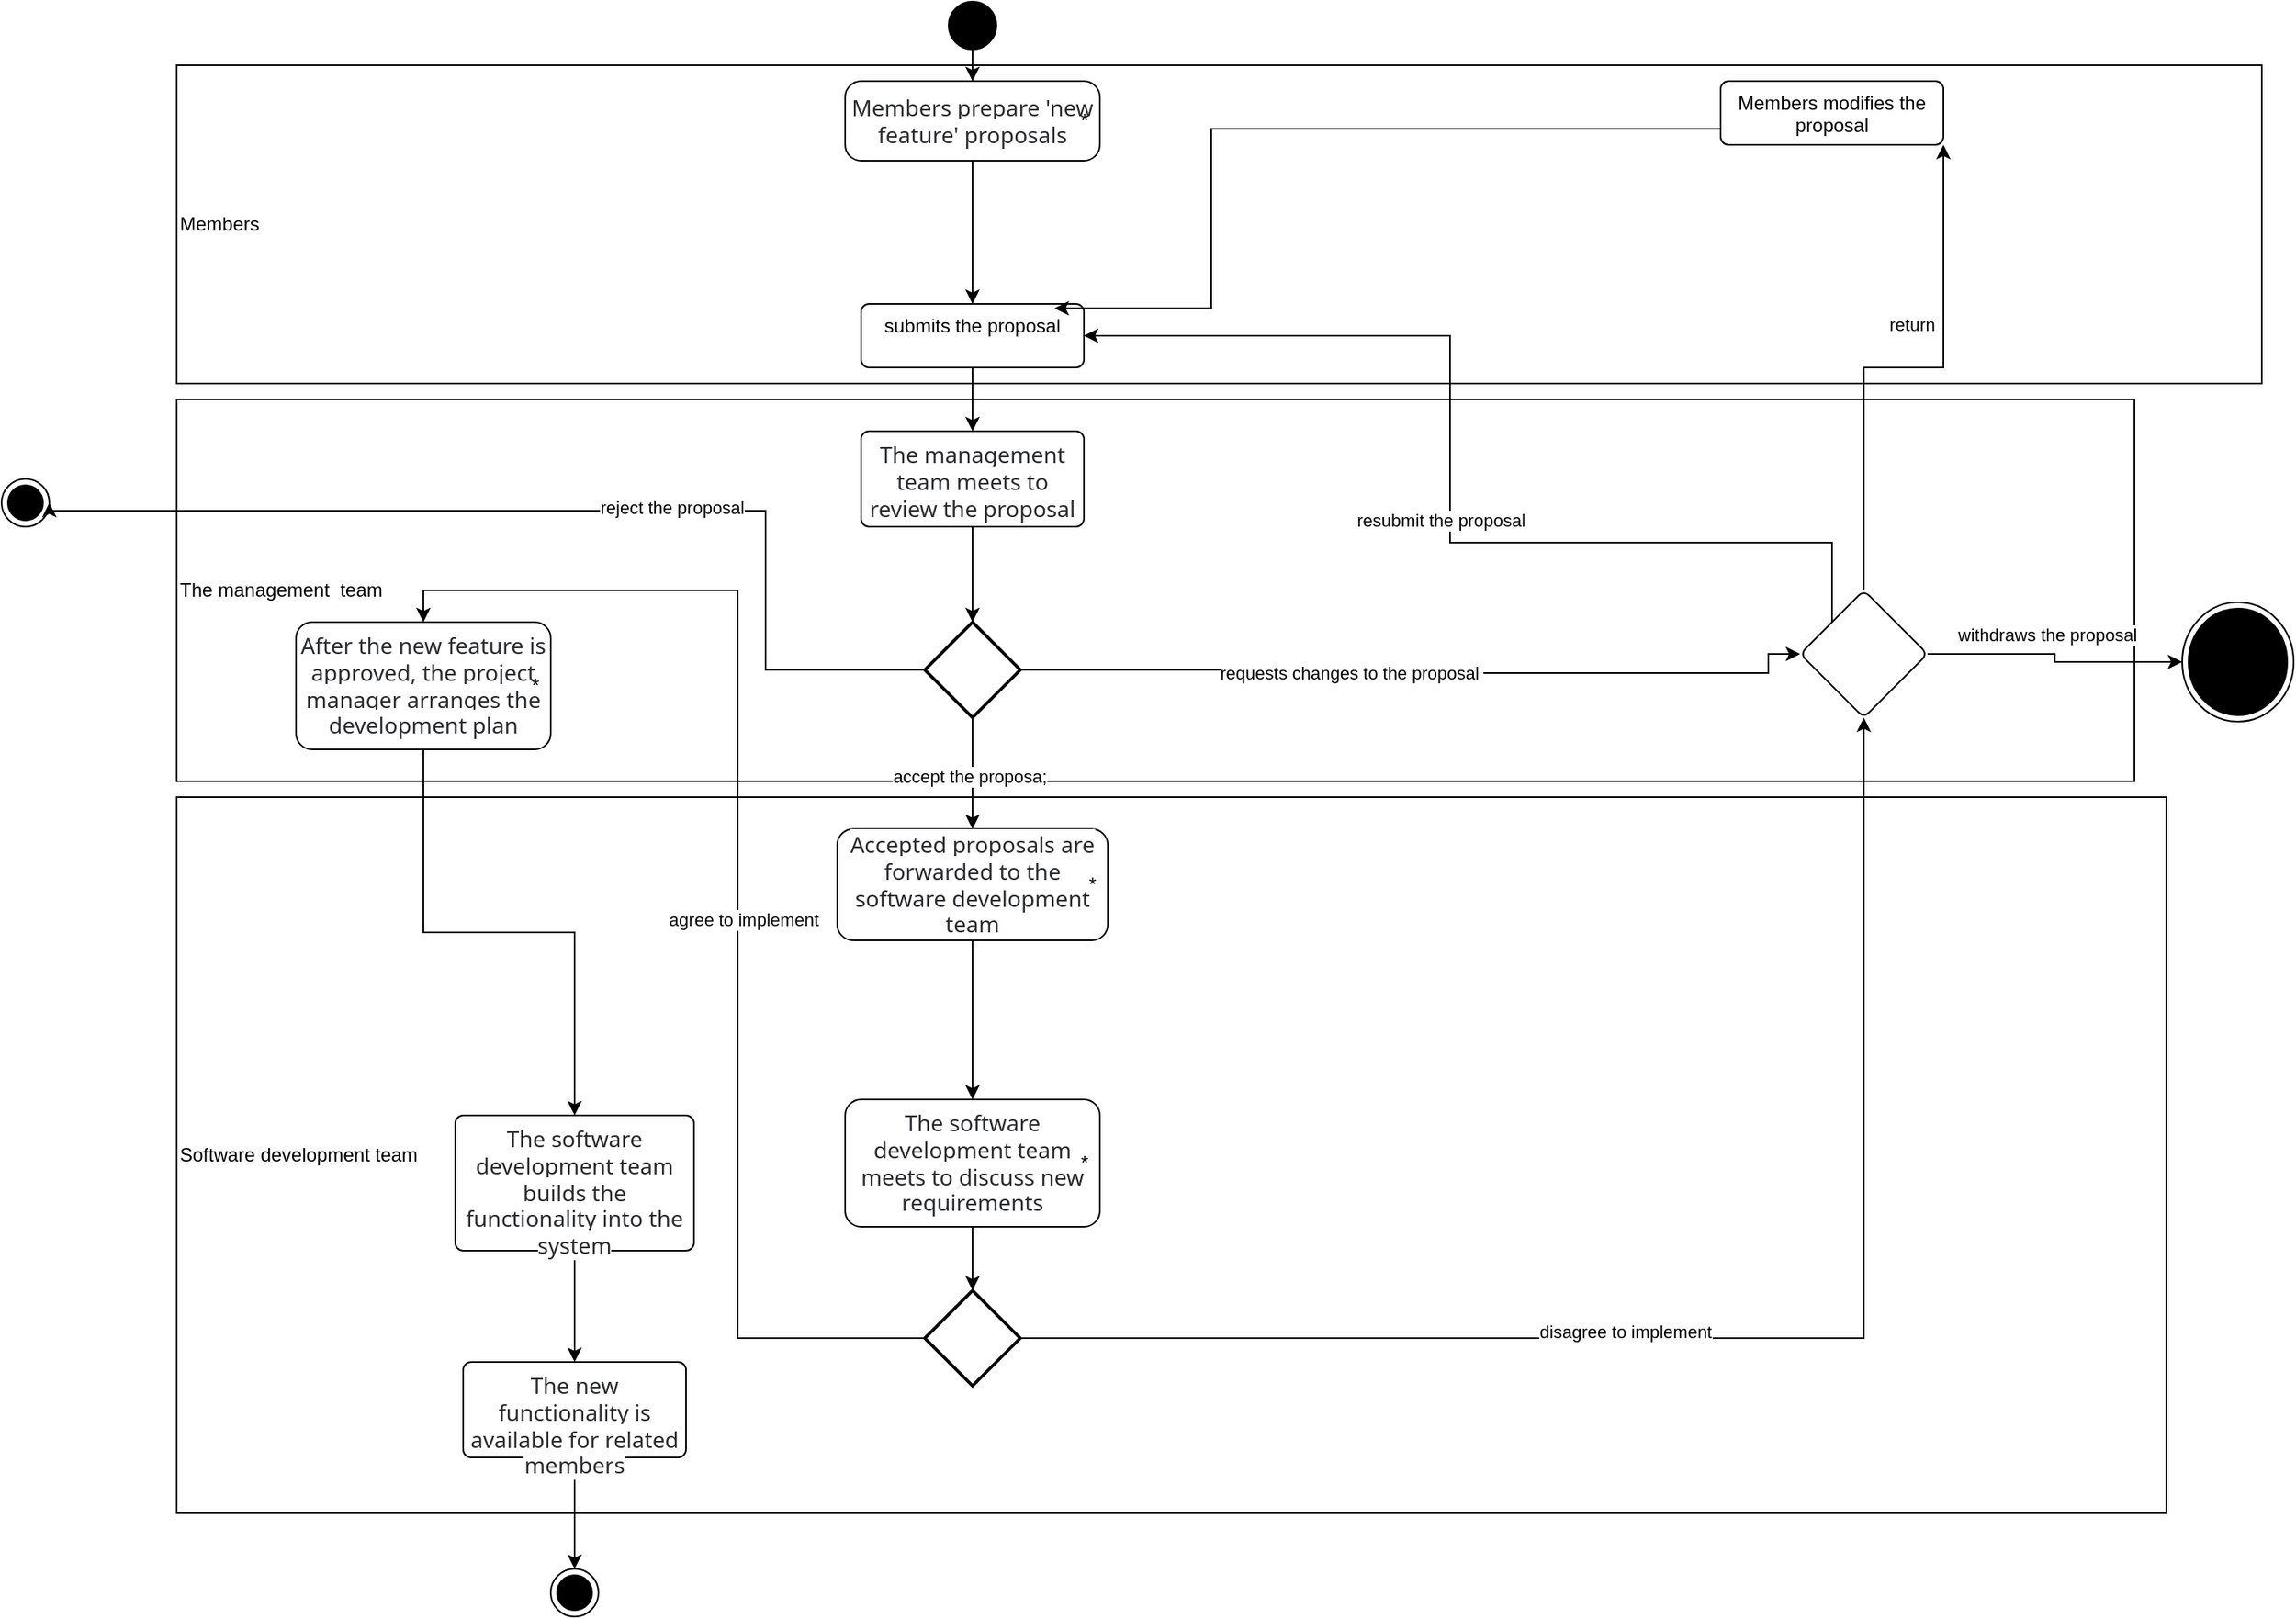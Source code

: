<mxfile version="26.1.1">
  <diagram id="C5RBs43oDa-KdzZeNtuy" name="Page-1">
    <mxGraphModel dx="2048" dy="1886" grid="1" gridSize="10" guides="1" tooltips="1" connect="1" arrows="1" fold="1" page="1" pageScale="1" pageWidth="827" pageHeight="1169" math="0" shadow="0">
      <root>
        <mxCell id="WIyWlLk6GJQsqaUBKTNV-0" />
        <mxCell id="WIyWlLk6GJQsqaUBKTNV-1" parent="WIyWlLk6GJQsqaUBKTNV-0" />
        <mxCell id="TMLK2thUwYO2S0ojSoeF-79" value="Software development team" style="html=1;whiteSpace=wrap;align=left;" parent="WIyWlLk6GJQsqaUBKTNV-1" vertex="1">
          <mxGeometry x="-160" y="370" width="1250" height="450" as="geometry" />
        </mxCell>
        <mxCell id="TMLK2thUwYO2S0ojSoeF-78" value="The management&amp;nbsp; team" style="html=1;whiteSpace=wrap;align=left;" parent="WIyWlLk6GJQsqaUBKTNV-1" vertex="1">
          <mxGeometry x="-160" y="120" width="1230" height="240" as="geometry" />
        </mxCell>
        <mxCell id="TMLK2thUwYO2S0ojSoeF-76" value="Members" style="html=1;whiteSpace=wrap;align=left;" parent="WIyWlLk6GJQsqaUBKTNV-1" vertex="1">
          <mxGeometry x="-160" y="-90" width="1310" height="200" as="geometry" />
        </mxCell>
        <mxCell id="TMLK2thUwYO2S0ojSoeF-27" style="edgeStyle=orthogonalEdgeStyle;rounded=0;orthogonalLoop=1;jettySize=auto;html=1;entryX=0.5;entryY=0;entryDx=0;entryDy=0;" parent="WIyWlLk6GJQsqaUBKTNV-1" source="TMLK2thUwYO2S0ojSoeF-0" target="TMLK2thUwYO2S0ojSoeF-4" edge="1">
          <mxGeometry relative="1" as="geometry">
            <mxPoint x="340" y="510" as="targetPoint" />
          </mxGeometry>
        </mxCell>
        <mxCell id="TMLK2thUwYO2S0ojSoeF-0" value="&lt;span style=&quot;color: rgb(42, 43, 46); font-family: &amp;quot;PingFang SC&amp;quot;, &amp;quot;Segoe UI&amp;quot;, Arial, &amp;quot;Microsoft YaHei&amp;quot;, 微软雅黑, 宋体, &amp;quot;Malgun Gothic&amp;quot;, sans-serif; font-size: 14px; text-align: start; background-color: rgb(255, 255, 255);&quot;&gt;Accepted proposals are forwarded to the software development team&lt;/span&gt;" style="html=1;dashed=0;rounded=1;absoluteArcSize=1;arcSize=20;verticalAlign=middle;align=center;whiteSpace=wrap;" parent="WIyWlLk6GJQsqaUBKTNV-1" vertex="1">
          <mxGeometry x="255" y="390" width="170" height="70" as="geometry" />
        </mxCell>
        <mxCell id="TMLK2thUwYO2S0ojSoeF-1" value="*" style="text;resizeWidth=0;resizeHeight=0;points=[];part=1;verticalAlign=middle;align=center;html=1;" parent="TMLK2thUwYO2S0ojSoeF-0" vertex="1">
          <mxGeometry x="1" y="0.5" width="20" height="20" relative="1" as="geometry">
            <mxPoint x="-20" y="-10" as="offset" />
          </mxGeometry>
        </mxCell>
        <mxCell id="TMLK2thUwYO2S0ojSoeF-23" value="" style="edgeStyle=orthogonalEdgeStyle;rounded=0;orthogonalLoop=1;jettySize=auto;html=1;entryX=0.5;entryY=0;entryDx=0;entryDy=0;" parent="WIyWlLk6GJQsqaUBKTNV-1" source="TMLK2thUwYO2S0ojSoeF-2" target="TMLK2thUwYO2S0ojSoeF-55" edge="1">
          <mxGeometry relative="1" as="geometry">
            <mxPoint x="340" y="60" as="targetPoint" />
          </mxGeometry>
        </mxCell>
        <mxCell id="TMLK2thUwYO2S0ojSoeF-2" value="&lt;span style=&quot;color: rgb(42, 43, 46); font-family: &amp;quot;PingFang SC&amp;quot;, &amp;quot;Segoe UI&amp;quot;, Arial, &amp;quot;Microsoft YaHei&amp;quot;, 微软雅黑, 宋体, &amp;quot;Malgun Gothic&amp;quot;, sans-serif; font-size: 14px; text-align: start; background-color: rgb(255, 255, 255);&quot;&gt;Members prepare &#39;new feature&#39; proposals&lt;/span&gt;" style="html=1;dashed=0;rounded=1;absoluteArcSize=1;arcSize=20;verticalAlign=middle;align=center;whiteSpace=wrap;" parent="WIyWlLk6GJQsqaUBKTNV-1" vertex="1">
          <mxGeometry x="260" y="-80" width="160" height="50" as="geometry" />
        </mxCell>
        <mxCell id="TMLK2thUwYO2S0ojSoeF-3" value="*" style="text;resizeWidth=0;resizeHeight=0;points=[];part=1;verticalAlign=middle;align=center;html=1;" parent="TMLK2thUwYO2S0ojSoeF-2" vertex="1">
          <mxGeometry x="1" y="0.5" width="20" height="20" relative="1" as="geometry">
            <mxPoint x="-20" y="-10" as="offset" />
          </mxGeometry>
        </mxCell>
        <mxCell id="TMLK2thUwYO2S0ojSoeF-4" value="&lt;span style=&quot;color: rgb(42, 43, 46); font-family: &amp;quot;PingFang SC&amp;quot;, &amp;quot;Segoe UI&amp;quot;, Arial, &amp;quot;Microsoft YaHei&amp;quot;, 微软雅黑, 宋体, &amp;quot;Malgun Gothic&amp;quot;, sans-serif; font-size: 14px; text-align: start; background-color: rgb(255, 255, 255);&quot;&gt;The software development team meets to discuss new requirements&lt;/span&gt;" style="html=1;dashed=0;rounded=1;absoluteArcSize=1;arcSize=20;verticalAlign=middle;align=center;whiteSpace=wrap;" parent="WIyWlLk6GJQsqaUBKTNV-1" vertex="1">
          <mxGeometry x="260" y="560" width="160" height="80" as="geometry" />
        </mxCell>
        <mxCell id="TMLK2thUwYO2S0ojSoeF-5" value="*" style="text;resizeWidth=0;resizeHeight=0;points=[];part=1;verticalAlign=middle;align=center;html=1;" parent="TMLK2thUwYO2S0ojSoeF-4" vertex="1">
          <mxGeometry x="1" y="0.5" width="20" height="20" relative="1" as="geometry">
            <mxPoint x="-20" y="-10" as="offset" />
          </mxGeometry>
        </mxCell>
        <mxCell id="TMLK2thUwYO2S0ojSoeF-50" style="edgeStyle=orthogonalEdgeStyle;rounded=0;orthogonalLoop=1;jettySize=auto;html=1;entryX=0.5;entryY=0;entryDx=0;entryDy=0;" parent="WIyWlLk6GJQsqaUBKTNV-1" source="TMLK2thUwYO2S0ojSoeF-14" target="TMLK2thUwYO2S0ojSoeF-16" edge="1">
          <mxGeometry relative="1" as="geometry" />
        </mxCell>
        <mxCell id="TMLK2thUwYO2S0ojSoeF-14" value="&lt;span style=&quot;color: rgb(42, 43, 46); font-family: &amp;quot;PingFang SC&amp;quot;, &amp;quot;Segoe UI&amp;quot;, Arial, &amp;quot;Microsoft YaHei&amp;quot;, 微软雅黑, 宋体, &amp;quot;Malgun Gothic&amp;quot;, sans-serif; font-size: 14px; text-align: start; background-color: rgb(255, 255, 255);&quot;&gt;After the new feature is approved, the project manager arranges the development plan&lt;/span&gt;" style="html=1;dashed=0;rounded=1;absoluteArcSize=1;arcSize=20;verticalAlign=middle;align=center;whiteSpace=wrap;" parent="WIyWlLk6GJQsqaUBKTNV-1" vertex="1">
          <mxGeometry x="-85" y="260" width="160" height="80" as="geometry" />
        </mxCell>
        <mxCell id="TMLK2thUwYO2S0ojSoeF-15" value="*" style="text;resizeWidth=0;resizeHeight=0;points=[];part=1;verticalAlign=middle;align=center;html=1;" parent="TMLK2thUwYO2S0ojSoeF-14" vertex="1">
          <mxGeometry x="1" y="0.5" width="20" height="20" relative="1" as="geometry">
            <mxPoint x="-20" y="-10" as="offset" />
          </mxGeometry>
        </mxCell>
        <mxCell id="TMLK2thUwYO2S0ojSoeF-51" style="edgeStyle=orthogonalEdgeStyle;rounded=0;orthogonalLoop=1;jettySize=auto;html=1;entryX=0.5;entryY=0;entryDx=0;entryDy=0;" parent="WIyWlLk6GJQsqaUBKTNV-1" source="TMLK2thUwYO2S0ojSoeF-16" target="TMLK2thUwYO2S0ojSoeF-17" edge="1">
          <mxGeometry relative="1" as="geometry" />
        </mxCell>
        <mxCell id="TMLK2thUwYO2S0ojSoeF-16" value="&lt;span style=&quot;color: rgb(42, 43, 46); font-family: &amp;quot;PingFang SC&amp;quot;, &amp;quot;Segoe UI&amp;quot;, Arial, &amp;quot;Microsoft YaHei&amp;quot;, 微软雅黑, 宋体, &amp;quot;Malgun Gothic&amp;quot;, sans-serif; font-size: 14px; text-align: start; background-color: rgb(255, 255, 255);&quot;&gt;The software development team builds the functionality into the system&lt;/span&gt;" style="html=1;align=center;verticalAlign=top;rounded=1;absoluteArcSize=1;arcSize=10;dashed=0;whiteSpace=wrap;" parent="WIyWlLk6GJQsqaUBKTNV-1" vertex="1">
          <mxGeometry x="15" y="570" width="150" height="85" as="geometry" />
        </mxCell>
        <mxCell id="TMLK2thUwYO2S0ojSoeF-53" style="edgeStyle=orthogonalEdgeStyle;rounded=0;orthogonalLoop=1;jettySize=auto;html=1;entryX=0.5;entryY=0;entryDx=0;entryDy=0;" parent="WIyWlLk6GJQsqaUBKTNV-1" source="TMLK2thUwYO2S0ojSoeF-17" target="TMLK2thUwYO2S0ojSoeF-19" edge="1">
          <mxGeometry relative="1" as="geometry" />
        </mxCell>
        <mxCell id="TMLK2thUwYO2S0ojSoeF-17" value="&lt;span style=&quot;color: rgb(42, 43, 46); font-family: &amp;quot;PingFang SC&amp;quot;, &amp;quot;Segoe UI&amp;quot;, Arial, &amp;quot;Microsoft YaHei&amp;quot;, 微软雅黑, 宋体, &amp;quot;Malgun Gothic&amp;quot;, sans-serif; font-size: 14px; text-align: start; background-color: rgb(255, 255, 255);&quot;&gt;The new functionality is available for related members&lt;/span&gt;" style="html=1;align=center;verticalAlign=top;rounded=1;absoluteArcSize=1;arcSize=10;dashed=0;whiteSpace=wrap;" parent="WIyWlLk6GJQsqaUBKTNV-1" vertex="1">
          <mxGeometry x="20" y="725" width="140" height="60" as="geometry" />
        </mxCell>
        <mxCell id="TMLK2thUwYO2S0ojSoeF-21" style="edgeStyle=orthogonalEdgeStyle;rounded=0;orthogonalLoop=1;jettySize=auto;html=1;entryX=0.5;entryY=0;entryDx=0;entryDy=0;" parent="WIyWlLk6GJQsqaUBKTNV-1" source="TMLK2thUwYO2S0ojSoeF-18" target="TMLK2thUwYO2S0ojSoeF-2" edge="1">
          <mxGeometry relative="1" as="geometry" />
        </mxCell>
        <mxCell id="TMLK2thUwYO2S0ojSoeF-18" value="" style="ellipse;fillColor=strokeColor;html=1;" parent="WIyWlLk6GJQsqaUBKTNV-1" vertex="1">
          <mxGeometry x="325" y="-130" width="30" height="30" as="geometry" />
        </mxCell>
        <mxCell id="TMLK2thUwYO2S0ojSoeF-19" value="" style="ellipse;html=1;shape=endState;fillColor=strokeColor;" parent="WIyWlLk6GJQsqaUBKTNV-1" vertex="1">
          <mxGeometry x="75" y="855" width="30" height="30" as="geometry" />
        </mxCell>
        <mxCell id="TMLK2thUwYO2S0ojSoeF-24" style="edgeStyle=orthogonalEdgeStyle;rounded=0;orthogonalLoop=1;jettySize=auto;html=1;entryX=0.5;entryY=0;entryDx=0;entryDy=0;exitX=0.5;exitY=1;exitDx=0;exitDy=0;exitPerimeter=0;" parent="WIyWlLk6GJQsqaUBKTNV-1" source="TMLK2thUwYO2S0ojSoeF-22" target="TMLK2thUwYO2S0ojSoeF-0" edge="1">
          <mxGeometry relative="1" as="geometry">
            <mxPoint x="340" y="340" as="targetPoint" />
            <mxPoint x="340" y="300" as="sourcePoint" />
          </mxGeometry>
        </mxCell>
        <mxCell id="TMLK2thUwYO2S0ojSoeF-39" value="accept the proposa;" style="edgeLabel;html=1;align=center;verticalAlign=middle;resizable=0;points=[];" parent="TMLK2thUwYO2S0ojSoeF-24" vertex="1" connectable="0">
          <mxGeometry x="0.058" y="-2" relative="1" as="geometry">
            <mxPoint as="offset" />
          </mxGeometry>
        </mxCell>
        <mxCell id="TMLK2thUwYO2S0ojSoeF-36" style="edgeStyle=orthogonalEdgeStyle;rounded=0;orthogonalLoop=1;jettySize=auto;html=1;exitX=0;exitY=0.5;exitDx=0;exitDy=0;exitPerimeter=0;entryX=1;entryY=0.5;entryDx=0;entryDy=0;" parent="WIyWlLk6GJQsqaUBKTNV-1" source="TMLK2thUwYO2S0ojSoeF-22" target="TMLK2thUwYO2S0ojSoeF-37" edge="1">
          <mxGeometry relative="1" as="geometry">
            <mxPoint x="230.0" y="290.529" as="targetPoint" />
            <Array as="points">
              <mxPoint x="210" y="290" />
              <mxPoint x="210" y="190" />
              <mxPoint x="-240" y="190" />
            </Array>
          </mxGeometry>
        </mxCell>
        <mxCell id="TMLK2thUwYO2S0ojSoeF-38" value="reject the proposal" style="edgeLabel;html=1;align=center;verticalAlign=middle;resizable=0;points=[];" parent="TMLK2thUwYO2S0ojSoeF-36" vertex="1" connectable="0">
          <mxGeometry x="-0.208" y="-2" relative="1" as="geometry">
            <mxPoint as="offset" />
          </mxGeometry>
        </mxCell>
        <mxCell id="TMLK2thUwYO2S0ojSoeF-42" style="edgeStyle=orthogonalEdgeStyle;rounded=0;orthogonalLoop=1;jettySize=auto;html=1;exitX=1;exitY=0.5;exitDx=0;exitDy=0;exitPerimeter=0;entryX=0;entryY=0.5;entryDx=0;entryDy=0;" parent="WIyWlLk6GJQsqaUBKTNV-1" source="TMLK2thUwYO2S0ojSoeF-22" target="TMLK2thUwYO2S0ojSoeF-59" edge="1">
          <mxGeometry relative="1" as="geometry">
            <mxPoint x="590" y="292.5" as="targetPoint" />
            <Array as="points">
              <mxPoint x="530" y="290" />
              <mxPoint x="530" y="292" />
              <mxPoint x="840" y="292" />
            </Array>
          </mxGeometry>
        </mxCell>
        <mxCell id="TMLK2thUwYO2S0ojSoeF-43" value="requests changes to the proposal&amp;nbsp;" style="edgeLabel;html=1;align=center;verticalAlign=middle;resizable=0;points=[];" parent="TMLK2thUwYO2S0ojSoeF-42" vertex="1" connectable="0">
          <mxGeometry x="-0.222" y="2" relative="1" as="geometry">
            <mxPoint x="14" y="2" as="offset" />
          </mxGeometry>
        </mxCell>
        <mxCell id="TMLK2thUwYO2S0ojSoeF-22" value="" style="strokeWidth=2;html=1;shape=mxgraph.flowchart.decision;whiteSpace=wrap;" parent="WIyWlLk6GJQsqaUBKTNV-1" vertex="1">
          <mxGeometry x="310" y="260" width="60" height="60" as="geometry" />
        </mxCell>
        <mxCell id="TMLK2thUwYO2S0ojSoeF-45" style="edgeStyle=orthogonalEdgeStyle;rounded=0;orthogonalLoop=1;jettySize=auto;html=1;exitX=0;exitY=0.5;exitDx=0;exitDy=0;exitPerimeter=0;entryX=0.5;entryY=0;entryDx=0;entryDy=0;" parent="WIyWlLk6GJQsqaUBKTNV-1" source="TMLK2thUwYO2S0ojSoeF-28" target="TMLK2thUwYO2S0ojSoeF-14" edge="1">
          <mxGeometry relative="1" as="geometry">
            <mxPoint x="160.0" y="800.0" as="targetPoint" />
          </mxGeometry>
        </mxCell>
        <mxCell id="TMLK2thUwYO2S0ojSoeF-47" value="agree to implement" style="edgeLabel;html=1;align=center;verticalAlign=middle;resizable=0;points=[];" parent="TMLK2thUwYO2S0ojSoeF-45" vertex="1" connectable="0">
          <mxGeometry x="-0.053" y="-4" relative="1" as="geometry">
            <mxPoint x="-1" as="offset" />
          </mxGeometry>
        </mxCell>
        <mxCell id="TMLK2thUwYO2S0ojSoeF-46" style="edgeStyle=orthogonalEdgeStyle;rounded=0;orthogonalLoop=1;jettySize=auto;html=1;exitX=1;exitY=0.5;exitDx=0;exitDy=0;exitPerimeter=0;entryX=0.5;entryY=1;entryDx=0;entryDy=0;" parent="WIyWlLk6GJQsqaUBKTNV-1" source="TMLK2thUwYO2S0ojSoeF-28" target="TMLK2thUwYO2S0ojSoeF-59" edge="1">
          <mxGeometry relative="1" as="geometry">
            <mxPoint x="660" y="300" as="targetPoint" />
          </mxGeometry>
        </mxCell>
        <mxCell id="TMLK2thUwYO2S0ojSoeF-48" value="disagree to implement" style="edgeLabel;html=1;align=center;verticalAlign=middle;resizable=0;points=[];" parent="TMLK2thUwYO2S0ojSoeF-46" vertex="1" connectable="0">
          <mxGeometry x="-0.172" y="4" relative="1" as="geometry">
            <mxPoint x="-1" as="offset" />
          </mxGeometry>
        </mxCell>
        <mxCell id="TMLK2thUwYO2S0ojSoeF-28" value="" style="strokeWidth=2;html=1;shape=mxgraph.flowchart.decision;whiteSpace=wrap;" parent="WIyWlLk6GJQsqaUBKTNV-1" vertex="1">
          <mxGeometry x="310" y="680" width="60" height="60" as="geometry" />
        </mxCell>
        <mxCell id="TMLK2thUwYO2S0ojSoeF-29" style="edgeStyle=orthogonalEdgeStyle;rounded=0;orthogonalLoop=1;jettySize=auto;html=1;entryX=0.5;entryY=0;entryDx=0;entryDy=0;entryPerimeter=0;" parent="WIyWlLk6GJQsqaUBKTNV-1" source="TMLK2thUwYO2S0ojSoeF-4" target="TMLK2thUwYO2S0ojSoeF-28" edge="1">
          <mxGeometry relative="1" as="geometry">
            <mxPoint x="340" y="640" as="targetPoint" />
          </mxGeometry>
        </mxCell>
        <mxCell id="TMLK2thUwYO2S0ojSoeF-33" value="&lt;span style=&quot;color: rgb(42, 43, 46); font-family: &amp;quot;PingFang SC&amp;quot;, &amp;quot;Segoe UI&amp;quot;, Arial, &amp;quot;Microsoft YaHei&amp;quot;, 微软雅黑, 宋体, &amp;quot;Malgun Gothic&amp;quot;, sans-serif; font-size: 14px; text-align: start; background-color: rgb(255, 255, 255);&quot;&gt;The management team meets to review the proposal&lt;/span&gt;" style="html=1;align=center;verticalAlign=top;rounded=1;absoluteArcSize=1;arcSize=10;dashed=0;whiteSpace=wrap;" parent="WIyWlLk6GJQsqaUBKTNV-1" vertex="1">
          <mxGeometry x="270" y="140" width="140" height="60" as="geometry" />
        </mxCell>
        <mxCell id="TMLK2thUwYO2S0ojSoeF-35" style="edgeStyle=orthogonalEdgeStyle;rounded=0;orthogonalLoop=1;jettySize=auto;html=1;entryX=0.5;entryY=0;entryDx=0;entryDy=0;entryPerimeter=0;" parent="WIyWlLk6GJQsqaUBKTNV-1" source="TMLK2thUwYO2S0ojSoeF-33" target="TMLK2thUwYO2S0ojSoeF-22" edge="1">
          <mxGeometry relative="1" as="geometry" />
        </mxCell>
        <mxCell id="TMLK2thUwYO2S0ojSoeF-37" value="" style="ellipse;html=1;shape=endState;fillColor=strokeColor;" parent="WIyWlLk6GJQsqaUBKTNV-1" vertex="1">
          <mxGeometry x="-270" y="170" width="30" height="30" as="geometry" />
        </mxCell>
        <mxCell id="TMLK2thUwYO2S0ojSoeF-56" style="edgeStyle=orthogonalEdgeStyle;rounded=0;orthogonalLoop=1;jettySize=auto;html=1;entryX=0.5;entryY=0;entryDx=0;entryDy=0;" parent="WIyWlLk6GJQsqaUBKTNV-1" source="TMLK2thUwYO2S0ojSoeF-55" target="TMLK2thUwYO2S0ojSoeF-33" edge="1">
          <mxGeometry relative="1" as="geometry" />
        </mxCell>
        <mxCell id="TMLK2thUwYO2S0ojSoeF-55" value="submits the proposal" style="html=1;align=center;verticalAlign=top;rounded=1;absoluteArcSize=1;arcSize=10;dashed=0;whiteSpace=wrap;" parent="WIyWlLk6GJQsqaUBKTNV-1" vertex="1">
          <mxGeometry x="270" y="60" width="140" height="40" as="geometry" />
        </mxCell>
        <mxCell id="TMLK2thUwYO2S0ojSoeF-61" style="edgeStyle=orthogonalEdgeStyle;rounded=0;orthogonalLoop=1;jettySize=auto;html=1;entryX=1;entryY=0.5;entryDx=0;entryDy=0;" parent="WIyWlLk6GJQsqaUBKTNV-1" source="TMLK2thUwYO2S0ojSoeF-59" target="TMLK2thUwYO2S0ojSoeF-55" edge="1">
          <mxGeometry relative="1" as="geometry">
            <mxPoint x="880" y="60" as="targetPoint" />
            <Array as="points">
              <mxPoint x="880" y="210" />
              <mxPoint x="640" y="210" />
              <mxPoint x="640" y="80" />
            </Array>
          </mxGeometry>
        </mxCell>
        <mxCell id="TMLK2thUwYO2S0ojSoeF-66" value="resubmit the proposal" style="edgeLabel;html=1;align=center;verticalAlign=middle;resizable=0;points=[];" parent="TMLK2thUwYO2S0ojSoeF-61" vertex="1" connectable="0">
          <mxGeometry x="-0.064" y="6" relative="1" as="geometry">
            <mxPoint as="offset" />
          </mxGeometry>
        </mxCell>
        <mxCell id="TMLK2thUwYO2S0ojSoeF-63" style="edgeStyle=orthogonalEdgeStyle;rounded=0;orthogonalLoop=1;jettySize=auto;html=1;exitX=1;exitY=0.5;exitDx=0;exitDy=0;entryX=0;entryY=0.5;entryDx=0;entryDy=0;" parent="WIyWlLk6GJQsqaUBKTNV-1" source="TMLK2thUwYO2S0ojSoeF-59" target="TMLK2thUwYO2S0ojSoeF-65" edge="1">
          <mxGeometry relative="1" as="geometry">
            <mxPoint x="1060" y="284.333" as="targetPoint" />
          </mxGeometry>
        </mxCell>
        <mxCell id="TMLK2thUwYO2S0ojSoeF-64" value="withdraws the proposal" style="edgeLabel;html=1;align=center;verticalAlign=middle;resizable=0;points=[];" parent="TMLK2thUwYO2S0ojSoeF-63" vertex="1" connectable="0">
          <mxGeometry x="-0.1" y="12" relative="1" as="geometry">
            <mxPoint as="offset" />
          </mxGeometry>
        </mxCell>
        <mxCell id="TMLK2thUwYO2S0ojSoeF-73" style="edgeStyle=orthogonalEdgeStyle;rounded=0;orthogonalLoop=1;jettySize=auto;html=1;entryX=1;entryY=1;entryDx=0;entryDy=0;" parent="WIyWlLk6GJQsqaUBKTNV-1" source="TMLK2thUwYO2S0ojSoeF-59" target="TMLK2thUwYO2S0ojSoeF-68" edge="1">
          <mxGeometry relative="1" as="geometry" />
        </mxCell>
        <mxCell id="TMLK2thUwYO2S0ojSoeF-74" value="return&lt;div&gt;&lt;br&gt;&lt;/div&gt;" style="edgeLabel;html=1;align=center;verticalAlign=middle;resizable=0;points=[];" parent="TMLK2thUwYO2S0ojSoeF-73" vertex="1" connectable="0">
          <mxGeometry x="0.139" y="-1" relative="1" as="geometry">
            <mxPoint x="-18" y="-21" as="offset" />
          </mxGeometry>
        </mxCell>
        <mxCell id="TMLK2thUwYO2S0ojSoeF-59" value="" style="rhombus;whiteSpace=wrap;html=1;verticalAlign=top;rounded=1;arcSize=10;dashed=0;" parent="WIyWlLk6GJQsqaUBKTNV-1" vertex="1">
          <mxGeometry x="860" y="240" width="80" height="80" as="geometry" />
        </mxCell>
        <mxCell id="TMLK2thUwYO2S0ojSoeF-65" value="" style="ellipse;html=1;shape=endState;fillColor=strokeColor;" parent="WIyWlLk6GJQsqaUBKTNV-1" vertex="1">
          <mxGeometry x="1100" y="247.5" width="70" height="75" as="geometry" />
        </mxCell>
        <mxCell id="TMLK2thUwYO2S0ojSoeF-68" value="Members modifies the proposal" style="html=1;align=center;verticalAlign=top;rounded=1;absoluteArcSize=1;arcSize=10;dashed=0;whiteSpace=wrap;" parent="WIyWlLk6GJQsqaUBKTNV-1" vertex="1">
          <mxGeometry x="810" y="-80" width="140" height="40" as="geometry" />
        </mxCell>
        <mxCell id="TMLK2thUwYO2S0ojSoeF-75" style="edgeStyle=orthogonalEdgeStyle;rounded=0;orthogonalLoop=1;jettySize=auto;html=1;exitX=0;exitY=0.75;exitDx=0;exitDy=0;entryX=0.868;entryY=0.068;entryDx=0;entryDy=0;entryPerimeter=0;" parent="WIyWlLk6GJQsqaUBKTNV-1" source="TMLK2thUwYO2S0ojSoeF-68" target="TMLK2thUwYO2S0ojSoeF-55" edge="1">
          <mxGeometry relative="1" as="geometry">
            <Array as="points">
              <mxPoint x="490" y="-50" />
              <mxPoint x="490" y="63" />
            </Array>
          </mxGeometry>
        </mxCell>
      </root>
    </mxGraphModel>
  </diagram>
</mxfile>
